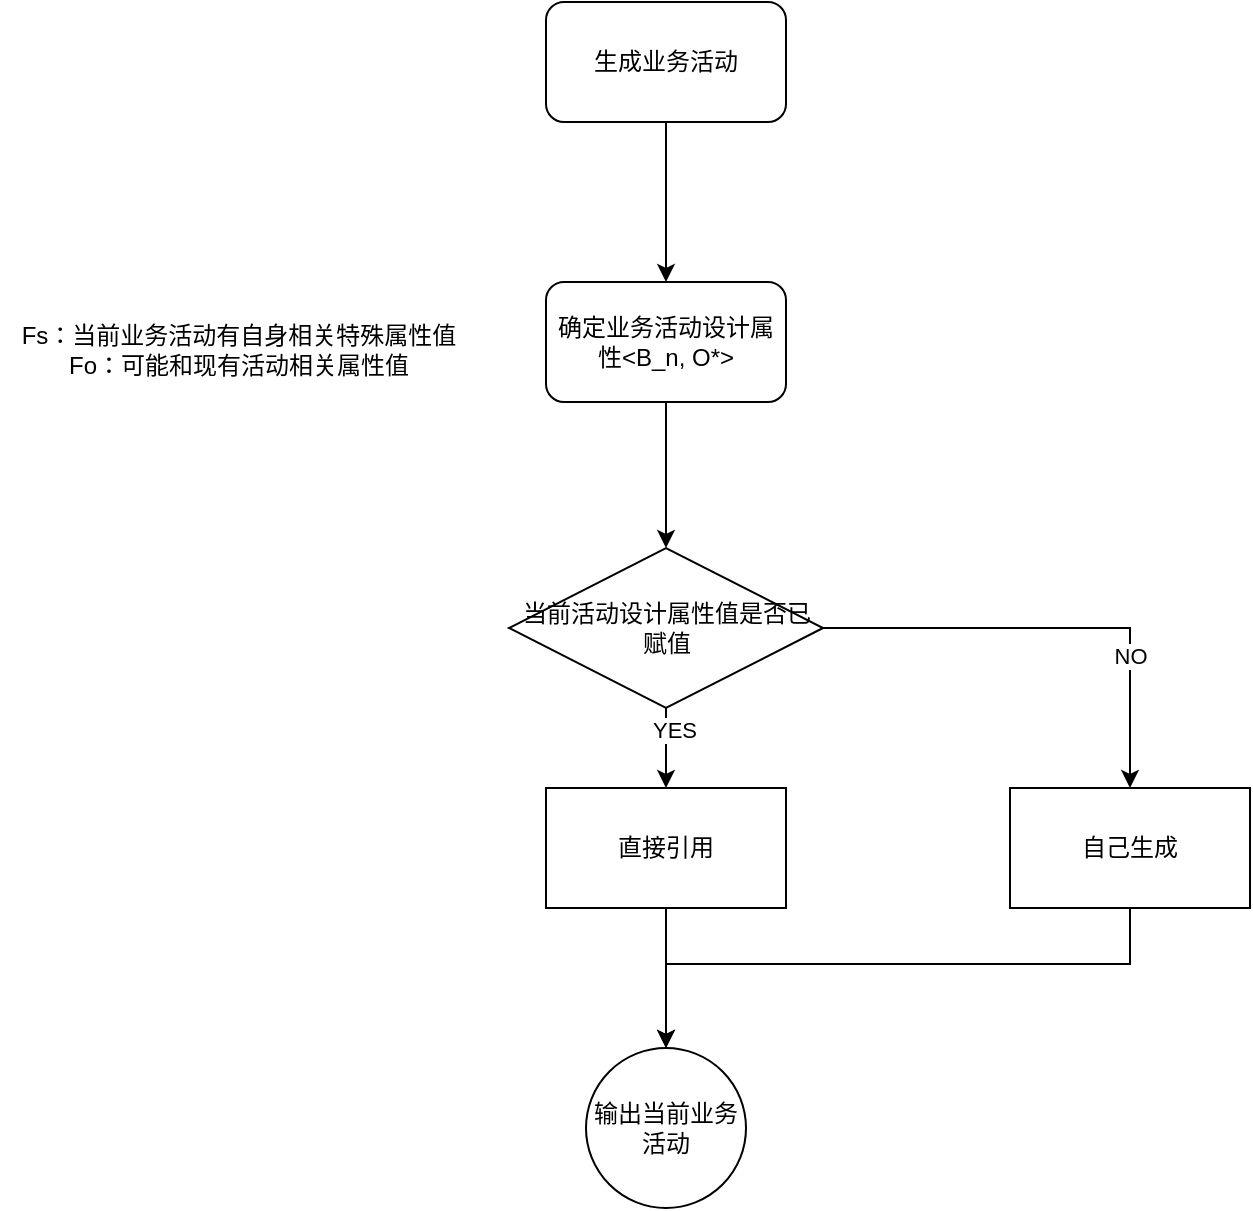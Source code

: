 <mxfile version="22.1.17" type="github">
  <diagram name="第 1 页" id="dALFRjgGMer_rasdDfTR">
    <mxGraphModel dx="1426" dy="651" grid="0" gridSize="10" guides="1" tooltips="1" connect="1" arrows="1" fold="1" page="0" pageScale="1" pageWidth="1200" pageHeight="1920" math="0" shadow="0">
      <root>
        <mxCell id="0" />
        <mxCell id="1" parent="0" />
        <mxCell id="ur1QxytqpvKl4PKdC1VD-3" value="" style="edgeStyle=orthogonalEdgeStyle;rounded=0;orthogonalLoop=1;jettySize=auto;html=1;" edge="1" parent="1" source="ur1QxytqpvKl4PKdC1VD-1" target="ur1QxytqpvKl4PKdC1VD-2">
          <mxGeometry relative="1" as="geometry" />
        </mxCell>
        <mxCell id="ur1QxytqpvKl4PKdC1VD-1" value="生成业务活动" style="rounded=1;whiteSpace=wrap;html=1;" vertex="1" parent="1">
          <mxGeometry x="271" y="168" width="120" height="60" as="geometry" />
        </mxCell>
        <mxCell id="ur1QxytqpvKl4PKdC1VD-6" value="" style="edgeStyle=orthogonalEdgeStyle;rounded=0;orthogonalLoop=1;jettySize=auto;html=1;" edge="1" parent="1" source="ur1QxytqpvKl4PKdC1VD-2" target="ur1QxytqpvKl4PKdC1VD-7">
          <mxGeometry relative="1" as="geometry">
            <mxPoint x="331" y="438" as="targetPoint" />
          </mxGeometry>
        </mxCell>
        <mxCell id="ur1QxytqpvKl4PKdC1VD-2" value="确定业务活动设计属性&amp;lt;B_n, O*&amp;gt;" style="whiteSpace=wrap;html=1;rounded=1;" vertex="1" parent="1">
          <mxGeometry x="271" y="308" width="120" height="60" as="geometry" />
        </mxCell>
        <mxCell id="ur1QxytqpvKl4PKdC1VD-4" value="Fs：当前业务活动有自身相关特殊属性值&lt;br&gt;Fo：可能和现有活动相关属性值" style="text;html=1;strokeColor=none;fillColor=none;align=center;verticalAlign=middle;whiteSpace=wrap;rounded=0;" vertex="1" parent="1">
          <mxGeometry x="-2" y="318" width="239" height="48" as="geometry" />
        </mxCell>
        <mxCell id="ur1QxytqpvKl4PKdC1VD-11" value="" style="edgeStyle=orthogonalEdgeStyle;rounded=0;orthogonalLoop=1;jettySize=auto;html=1;" edge="1" parent="1" source="ur1QxytqpvKl4PKdC1VD-7" target="ur1QxytqpvKl4PKdC1VD-10">
          <mxGeometry relative="1" as="geometry" />
        </mxCell>
        <mxCell id="ur1QxytqpvKl4PKdC1VD-12" value="YES" style="edgeLabel;html=1;align=center;verticalAlign=middle;resizable=0;points=[];" vertex="1" connectable="0" parent="ur1QxytqpvKl4PKdC1VD-11">
          <mxGeometry x="-0.45" y="4" relative="1" as="geometry">
            <mxPoint as="offset" />
          </mxGeometry>
        </mxCell>
        <mxCell id="ur1QxytqpvKl4PKdC1VD-14" value="" style="edgeStyle=orthogonalEdgeStyle;rounded=0;orthogonalLoop=1;jettySize=auto;html=1;" edge="1" parent="1" source="ur1QxytqpvKl4PKdC1VD-7" target="ur1QxytqpvKl4PKdC1VD-13">
          <mxGeometry relative="1" as="geometry" />
        </mxCell>
        <mxCell id="ur1QxytqpvKl4PKdC1VD-15" value="NO" style="edgeLabel;html=1;align=center;verticalAlign=middle;resizable=0;points=[];" vertex="1" connectable="0" parent="ur1QxytqpvKl4PKdC1VD-14">
          <mxGeometry x="0.426" relative="1" as="geometry">
            <mxPoint y="1" as="offset" />
          </mxGeometry>
        </mxCell>
        <mxCell id="ur1QxytqpvKl4PKdC1VD-7" value="当前活动设计属性值是否已赋值" style="rhombus;whiteSpace=wrap;html=1;direction=south;" vertex="1" parent="1">
          <mxGeometry x="252.5" y="441" width="157" height="80" as="geometry" />
        </mxCell>
        <mxCell id="ur1QxytqpvKl4PKdC1VD-17" value="" style="edgeStyle=orthogonalEdgeStyle;rounded=0;orthogonalLoop=1;jettySize=auto;html=1;" edge="1" parent="1" source="ur1QxytqpvKl4PKdC1VD-10" target="ur1QxytqpvKl4PKdC1VD-16">
          <mxGeometry relative="1" as="geometry" />
        </mxCell>
        <mxCell id="ur1QxytqpvKl4PKdC1VD-10" value="直接引用" style="whiteSpace=wrap;html=1;" vertex="1" parent="1">
          <mxGeometry x="271" y="561" width="120" height="60" as="geometry" />
        </mxCell>
        <mxCell id="ur1QxytqpvKl4PKdC1VD-18" style="edgeStyle=orthogonalEdgeStyle;rounded=0;orthogonalLoop=1;jettySize=auto;html=1;" edge="1" parent="1" source="ur1QxytqpvKl4PKdC1VD-13" target="ur1QxytqpvKl4PKdC1VD-16">
          <mxGeometry relative="1" as="geometry">
            <Array as="points">
              <mxPoint x="563" y="649" />
              <mxPoint x="331" y="649" />
            </Array>
          </mxGeometry>
        </mxCell>
        <mxCell id="ur1QxytqpvKl4PKdC1VD-13" value="自己生成" style="whiteSpace=wrap;html=1;" vertex="1" parent="1">
          <mxGeometry x="503" y="561" width="120" height="60" as="geometry" />
        </mxCell>
        <mxCell id="ur1QxytqpvKl4PKdC1VD-16" value="输出当前业务活动" style="ellipse;whiteSpace=wrap;html=1;" vertex="1" parent="1">
          <mxGeometry x="291" y="691" width="80" height="80" as="geometry" />
        </mxCell>
      </root>
    </mxGraphModel>
  </diagram>
</mxfile>
